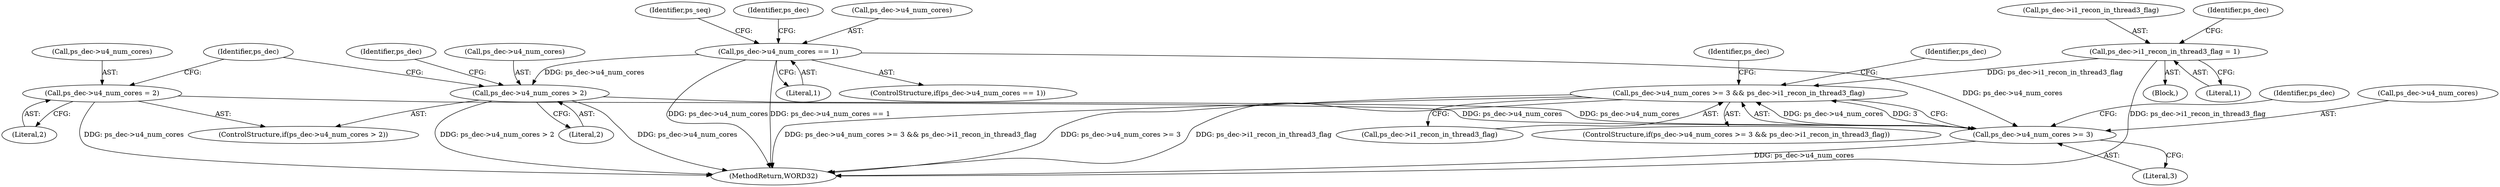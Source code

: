 digraph "0_Android_e629194c62a9a129ce378e08cb1059a8a53f1795_2@API" {
"1001973" [label="(Call,ps_dec->u4_num_cores >= 3 && ps_dec->i1_recon_in_thread3_flag)"];
"1001974" [label="(Call,ps_dec->u4_num_cores >= 3)"];
"1000293" [label="(Call,ps_dec->u4_num_cores > 2)"];
"1000270" [label="(Call,ps_dec->u4_num_cores == 1)"];
"1000298" [label="(Call,ps_dec->u4_num_cores = 2)"];
"1001943" [label="(Call,ps_dec->i1_recon_in_thread3_flag = 1)"];
"1001947" [label="(Literal,1)"];
"1000270" [label="(Call,ps_dec->u4_num_cores == 1)"];
"1000283" [label="(Identifier,ps_seq)"];
"1001972" [label="(ControlStructure,if(ps_dec->u4_num_cores >= 3 && ps_dec->i1_recon_in_thread3_flag))"];
"1000300" [label="(Identifier,ps_dec)"];
"1000302" [label="(Literal,2)"];
"1001973" [label="(Call,ps_dec->u4_num_cores >= 3 && ps_dec->i1_recon_in_thread3_flag)"];
"1000277" [label="(Identifier,ps_dec)"];
"1001986" [label="(Identifier,ps_dec)"];
"1002052" [label="(MethodReturn,WORD32)"];
"1002003" [label="(Identifier,ps_dec)"];
"1001980" [label="(Identifier,ps_dec)"];
"1000305" [label="(Identifier,ps_dec)"];
"1000269" [label="(ControlStructure,if(ps_dec->u4_num_cores == 1))"];
"1000271" [label="(Call,ps_dec->u4_num_cores)"];
"1000299" [label="(Call,ps_dec->u4_num_cores)"];
"1000297" [label="(Literal,2)"];
"1000294" [label="(Call,ps_dec->u4_num_cores)"];
"1000293" [label="(Call,ps_dec->u4_num_cores > 2)"];
"1000292" [label="(ControlStructure,if(ps_dec->u4_num_cores > 2))"];
"1001950" [label="(Identifier,ps_dec)"];
"1001975" [label="(Call,ps_dec->u4_num_cores)"];
"1001943" [label="(Call,ps_dec->i1_recon_in_thread3_flag = 1)"];
"1000138" [label="(Block,)"];
"1001978" [label="(Literal,3)"];
"1001974" [label="(Call,ps_dec->u4_num_cores >= 3)"];
"1000274" [label="(Literal,1)"];
"1000298" [label="(Call,ps_dec->u4_num_cores = 2)"];
"1001944" [label="(Call,ps_dec->i1_recon_in_thread3_flag)"];
"1001979" [label="(Call,ps_dec->i1_recon_in_thread3_flag)"];
"1001973" -> "1001972"  [label="AST: "];
"1001973" -> "1001974"  [label="CFG: "];
"1001973" -> "1001979"  [label="CFG: "];
"1001974" -> "1001973"  [label="AST: "];
"1001979" -> "1001973"  [label="AST: "];
"1001986" -> "1001973"  [label="CFG: "];
"1002003" -> "1001973"  [label="CFG: "];
"1001973" -> "1002052"  [label="DDG: ps_dec->u4_num_cores >= 3"];
"1001973" -> "1002052"  [label="DDG: ps_dec->i1_recon_in_thread3_flag"];
"1001973" -> "1002052"  [label="DDG: ps_dec->u4_num_cores >= 3 && ps_dec->i1_recon_in_thread3_flag"];
"1001974" -> "1001973"  [label="DDG: ps_dec->u4_num_cores"];
"1001974" -> "1001973"  [label="DDG: 3"];
"1001943" -> "1001973"  [label="DDG: ps_dec->i1_recon_in_thread3_flag"];
"1001974" -> "1001978"  [label="CFG: "];
"1001975" -> "1001974"  [label="AST: "];
"1001978" -> "1001974"  [label="AST: "];
"1001980" -> "1001974"  [label="CFG: "];
"1001974" -> "1002052"  [label="DDG: ps_dec->u4_num_cores"];
"1000293" -> "1001974"  [label="DDG: ps_dec->u4_num_cores"];
"1000298" -> "1001974"  [label="DDG: ps_dec->u4_num_cores"];
"1000270" -> "1001974"  [label="DDG: ps_dec->u4_num_cores"];
"1000293" -> "1000292"  [label="AST: "];
"1000293" -> "1000297"  [label="CFG: "];
"1000294" -> "1000293"  [label="AST: "];
"1000297" -> "1000293"  [label="AST: "];
"1000300" -> "1000293"  [label="CFG: "];
"1000305" -> "1000293"  [label="CFG: "];
"1000293" -> "1002052"  [label="DDG: ps_dec->u4_num_cores"];
"1000293" -> "1002052"  [label="DDG: ps_dec->u4_num_cores > 2"];
"1000270" -> "1000293"  [label="DDG: ps_dec->u4_num_cores"];
"1000270" -> "1000269"  [label="AST: "];
"1000270" -> "1000274"  [label="CFG: "];
"1000271" -> "1000270"  [label="AST: "];
"1000274" -> "1000270"  [label="AST: "];
"1000277" -> "1000270"  [label="CFG: "];
"1000283" -> "1000270"  [label="CFG: "];
"1000270" -> "1002052"  [label="DDG: ps_dec->u4_num_cores == 1"];
"1000270" -> "1002052"  [label="DDG: ps_dec->u4_num_cores"];
"1000298" -> "1000292"  [label="AST: "];
"1000298" -> "1000302"  [label="CFG: "];
"1000299" -> "1000298"  [label="AST: "];
"1000302" -> "1000298"  [label="AST: "];
"1000305" -> "1000298"  [label="CFG: "];
"1000298" -> "1002052"  [label="DDG: ps_dec->u4_num_cores"];
"1001943" -> "1000138"  [label="AST: "];
"1001943" -> "1001947"  [label="CFG: "];
"1001944" -> "1001943"  [label="AST: "];
"1001947" -> "1001943"  [label="AST: "];
"1001950" -> "1001943"  [label="CFG: "];
"1001943" -> "1002052"  [label="DDG: ps_dec->i1_recon_in_thread3_flag"];
}
